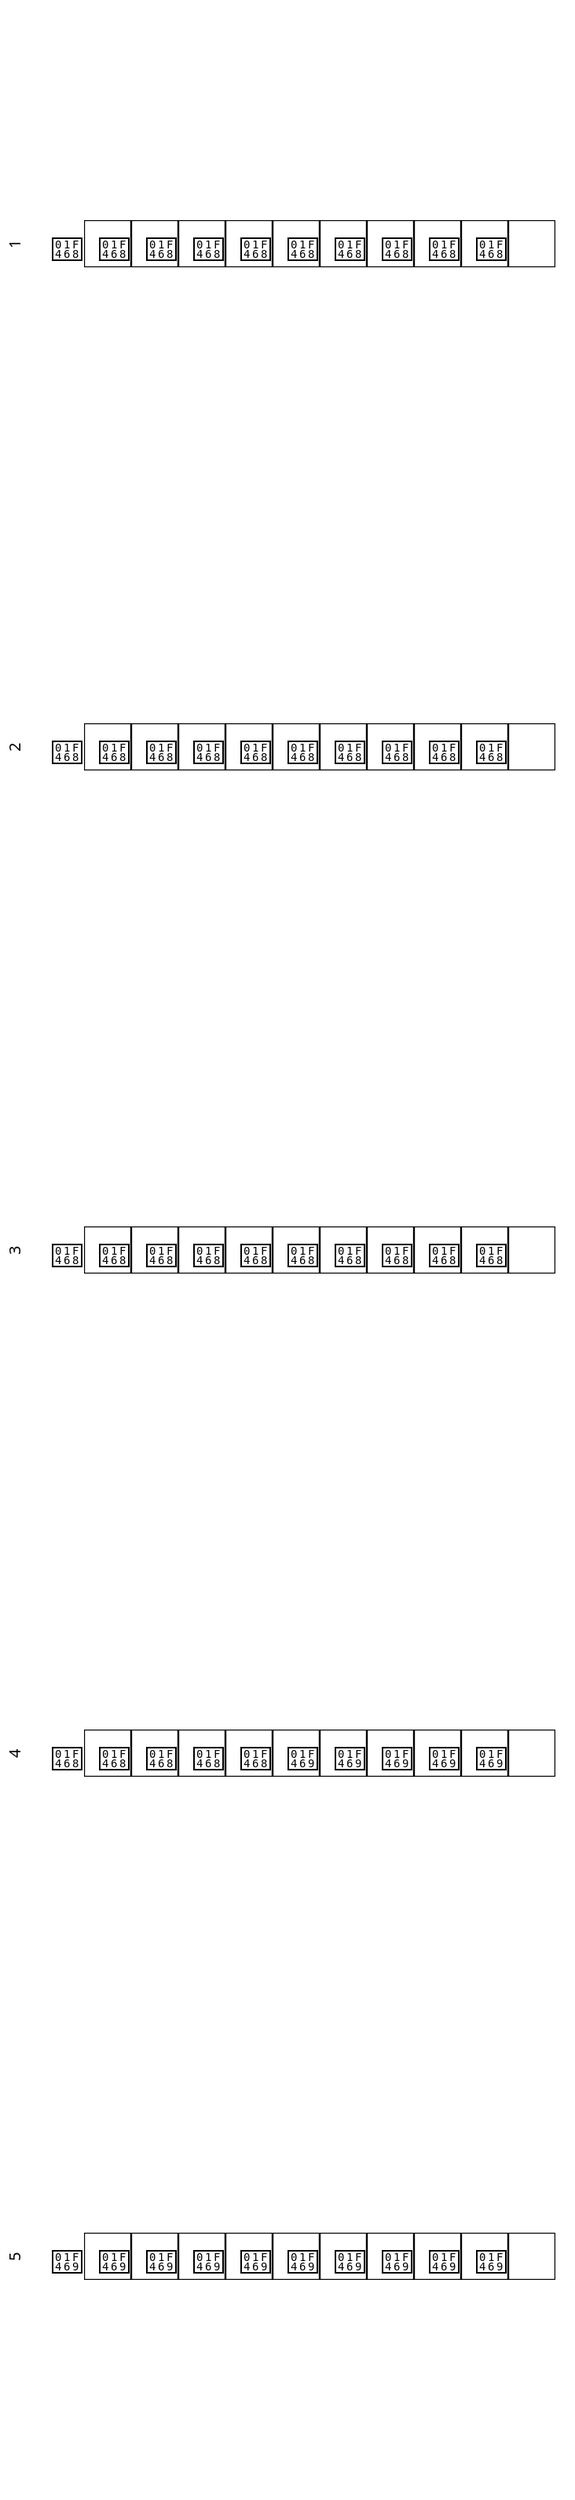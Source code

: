 {
  "$schema": "https://vega.github.io/schema/vega-lite/v5.json",
  "config": {"view": {"stroke": ""}},
  "width": 300,
  "height": 300,
  "data": {
    "values": [
      {"country": "1", "gender": "male"},
      {"country": "1", "gender": "male"},
      {"country": "1", "gender": "male"},
      {"country": "1", "gender": "male"},
      {"country": "1", "gender": "male"},
      {"country": "1", "gender": "male"},
      {"country": "1", "gender": "male"},
      {"country": "1", "gender": "male"},
      {"country": "1", "gender": "male"},
      {"country": "1", "gender": "male"},
      {"country": "2", "gender": "male"},
      {"country": "2", "gender": "male"},
      {"country": "2", "gender": "male"},
      {"country": "2", "gender": "male"},
      {"country": "2", "gender": "male"},
      {"country": "2", "gender": "male"},
      {"country": "2", "gender": "male"},
      {"country": "2", "gender": "male"},
      {"country": "2", "gender": "male"},
      {"country": "2", "gender": "male"},
      {"country": "3", "gender": "male"},
      {"country": "3", "gender": "male"},
      {"country": "3", "gender": "male"},
      {"country": "3", "gender": "male"},
      {"country": "3", "gender": "male"},
      {"country": "3", "gender": "male"},
      {"country": "3", "gender": "male"},
      {"country": "3", "gender": "male"},
      {"country": "3", "gender": "male"},
      {"country": "3", "gender": "male"},
      {"country": "4", "gender": "male"},
      {"country": "4", "gender": "male"},
      {"country": "4", "gender": "male"},
      {"country": "4", "gender": "male"},
      {"country": "4", "gender": "male"},
      {"country": "4", "gender": "female"},
      {"country": "4", "gender": "female"},
      {"country": "4", "gender": "female"},
      {"country": "4", "gender": "female"},
      {"country": "4", "gender": "female"},
      {"country": "5", "gender": "female"},
      {"country": "5", "gender": "female"},
      {"country": "5", "gender": "female"},
      {"country": "5", "gender": "female"},
      {"country": "5", "gender": "female"},
      {"country": "5", "gender": "female"},
      {"country": "5", "gender": "female"},
      {"country": "5", "gender": "female"},
      {"country": "5", "gender": "female"},
      {"country": "5", "gender": "female"}
    ]
  },
  "transform": [
    {
      "calculate": "{'male': '👨🏻', 'female': '👩🏻'}[datum.gender]",
      "as": "emoji"
    },
    {"window": [{"op": "rank", "as": "rank"}], "groupby": ["country"]}
  ],
  "mark": {"type": "text", "baseline": "middle"},
  "encoding": {
    "x": {"field": "rank", "type": "ordinal", "axis": null, "title": null},
    "row": {"field": "country", "header": {"title": ""}},
    "text": {"field": "emoji", "type": "nominal"},
    "size": {"value": 30}
  }
}